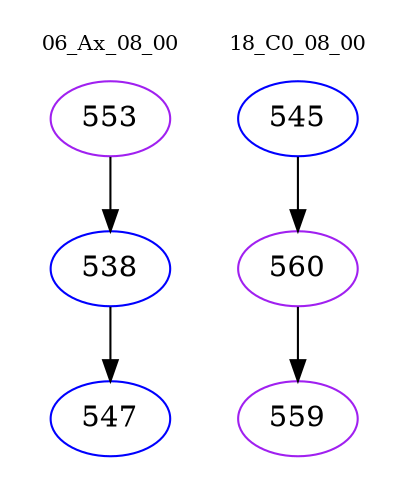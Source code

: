 digraph{
subgraph cluster_0 {
color = white
label = "06_Ax_08_00";
fontsize=10;
T0_553 [label="553", color="purple"]
T0_553 -> T0_538 [color="black"]
T0_538 [label="538", color="blue"]
T0_538 -> T0_547 [color="black"]
T0_547 [label="547", color="blue"]
}
subgraph cluster_1 {
color = white
label = "18_C0_08_00";
fontsize=10;
T1_545 [label="545", color="blue"]
T1_545 -> T1_560 [color="black"]
T1_560 [label="560", color="purple"]
T1_560 -> T1_559 [color="black"]
T1_559 [label="559", color="purple"]
}
}
